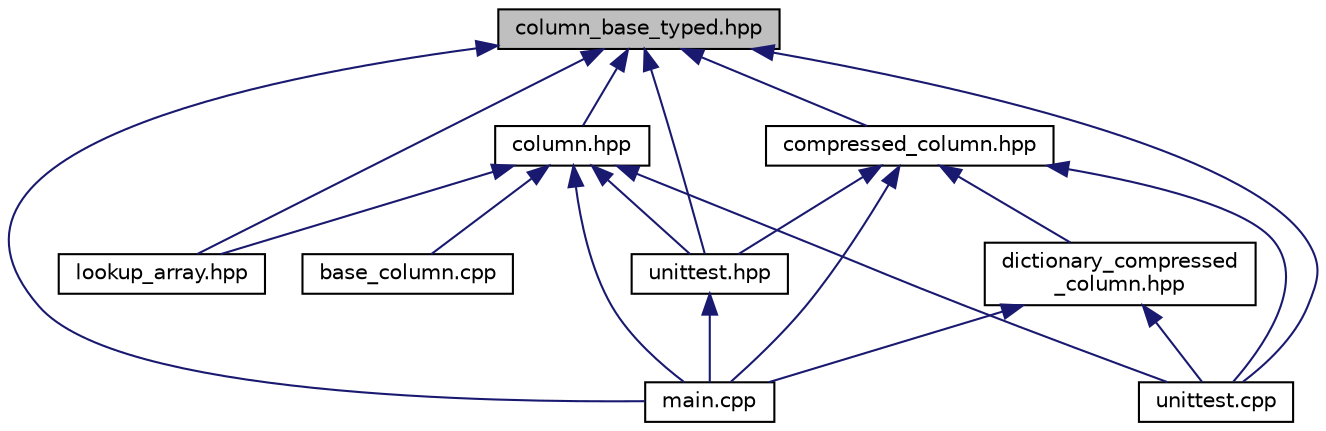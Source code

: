 digraph "column_base_typed.hpp"
{
  edge [fontname="Helvetica",fontsize="10",labelfontname="Helvetica",labelfontsize="10"];
  node [fontname="Helvetica",fontsize="10",shape=record];
  Node1 [label="column_base_typed.hpp",height=0.2,width=0.4,color="black", fillcolor="grey75", style="filled", fontcolor="black"];
  Node1 -> Node2 [dir="back",color="midnightblue",fontsize="10",style="solid",fontname="Helvetica"];
  Node2 [label="column.hpp",height=0.2,width=0.4,color="black", fillcolor="white", style="filled",URL="$column_8hpp.htm"];
  Node2 -> Node3 [dir="back",color="midnightblue",fontsize="10",style="solid",fontname="Helvetica"];
  Node3 [label="base_column.cpp",height=0.2,width=0.4,color="black", fillcolor="white", style="filled",URL="$base__column_8cpp.htm"];
  Node2 -> Node4 [dir="back",color="midnightblue",fontsize="10",style="solid",fontname="Helvetica"];
  Node4 [label="lookup_array.hpp",height=0.2,width=0.4,color="black", fillcolor="white", style="filled",URL="$lookup__array_8hpp.htm"];
  Node2 -> Node5 [dir="back",color="midnightblue",fontsize="10",style="solid",fontname="Helvetica"];
  Node5 [label="main.cpp",height=0.2,width=0.4,color="black", fillcolor="white", style="filled",URL="$main_8cpp.htm"];
  Node2 -> Node6 [dir="back",color="midnightblue",fontsize="10",style="solid",fontname="Helvetica"];
  Node6 [label="unittest.hpp",height=0.2,width=0.4,color="black", fillcolor="white", style="filled",URL="$unittest_8hpp.htm"];
  Node6 -> Node5 [dir="back",color="midnightblue",fontsize="10",style="solid",fontname="Helvetica"];
  Node2 -> Node7 [dir="back",color="midnightblue",fontsize="10",style="solid",fontname="Helvetica"];
  Node7 [label="unittest.cpp",height=0.2,width=0.4,color="black", fillcolor="white", style="filled",URL="$unittest_8cpp.htm"];
  Node1 -> Node8 [dir="back",color="midnightblue",fontsize="10",style="solid",fontname="Helvetica"];
  Node8 [label="compressed_column.hpp",height=0.2,width=0.4,color="black", fillcolor="white", style="filled",URL="$compressed__column_8hpp.htm"];
  Node8 -> Node9 [dir="back",color="midnightblue",fontsize="10",style="solid",fontname="Helvetica"];
  Node9 [label="dictionary_compressed\l_column.hpp",height=0.2,width=0.4,color="black", fillcolor="white", style="filled",URL="$dictionary__compressed__column_8hpp.htm"];
  Node9 -> Node5 [dir="back",color="midnightblue",fontsize="10",style="solid",fontname="Helvetica"];
  Node9 -> Node7 [dir="back",color="midnightblue",fontsize="10",style="solid",fontname="Helvetica"];
  Node8 -> Node5 [dir="back",color="midnightblue",fontsize="10",style="solid",fontname="Helvetica"];
  Node8 -> Node6 [dir="back",color="midnightblue",fontsize="10",style="solid",fontname="Helvetica"];
  Node8 -> Node7 [dir="back",color="midnightblue",fontsize="10",style="solid",fontname="Helvetica"];
  Node1 -> Node4 [dir="back",color="midnightblue",fontsize="10",style="solid",fontname="Helvetica"];
  Node1 -> Node5 [dir="back",color="midnightblue",fontsize="10",style="solid",fontname="Helvetica"];
  Node1 -> Node6 [dir="back",color="midnightblue",fontsize="10",style="solid",fontname="Helvetica"];
  Node1 -> Node7 [dir="back",color="midnightblue",fontsize="10",style="solid",fontname="Helvetica"];
}
